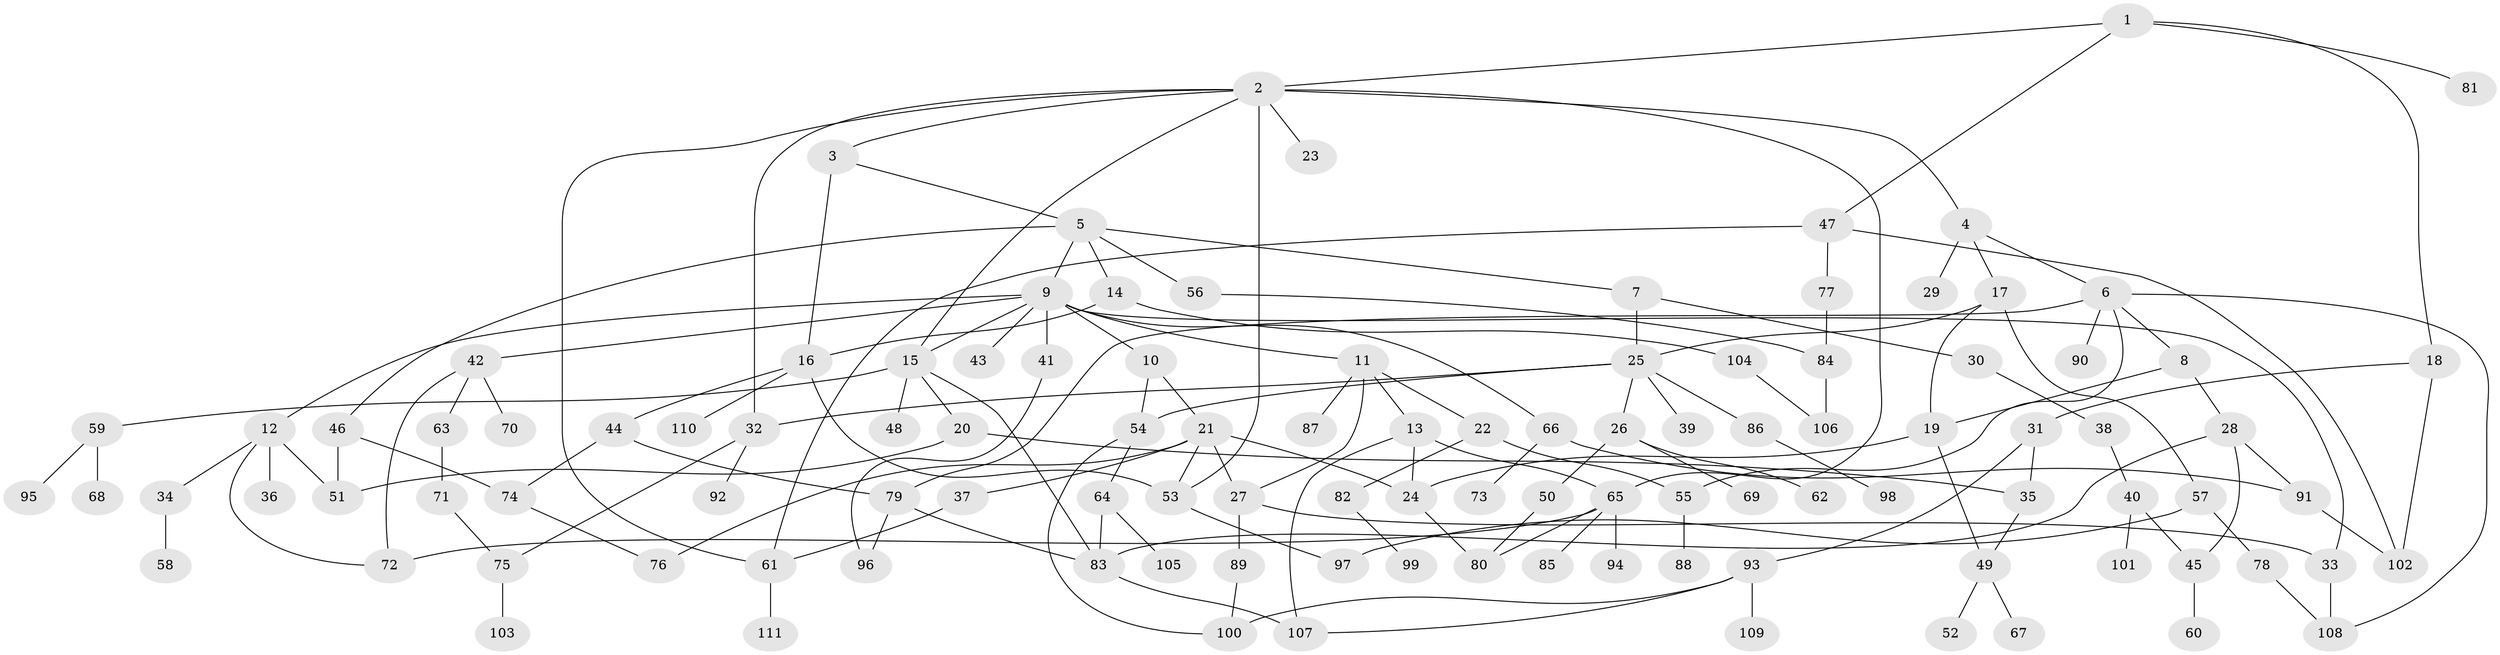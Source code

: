// Generated by graph-tools (version 1.1) at 2025/42/03/09/25 04:42:45]
// undirected, 111 vertices, 155 edges
graph export_dot {
graph [start="1"]
  node [color=gray90,style=filled];
  1;
  2;
  3;
  4;
  5;
  6;
  7;
  8;
  9;
  10;
  11;
  12;
  13;
  14;
  15;
  16;
  17;
  18;
  19;
  20;
  21;
  22;
  23;
  24;
  25;
  26;
  27;
  28;
  29;
  30;
  31;
  32;
  33;
  34;
  35;
  36;
  37;
  38;
  39;
  40;
  41;
  42;
  43;
  44;
  45;
  46;
  47;
  48;
  49;
  50;
  51;
  52;
  53;
  54;
  55;
  56;
  57;
  58;
  59;
  60;
  61;
  62;
  63;
  64;
  65;
  66;
  67;
  68;
  69;
  70;
  71;
  72;
  73;
  74;
  75;
  76;
  77;
  78;
  79;
  80;
  81;
  82;
  83;
  84;
  85;
  86;
  87;
  88;
  89;
  90;
  91;
  92;
  93;
  94;
  95;
  96;
  97;
  98;
  99;
  100;
  101;
  102;
  103;
  104;
  105;
  106;
  107;
  108;
  109;
  110;
  111;
  1 -- 2;
  1 -- 18;
  1 -- 47;
  1 -- 81;
  2 -- 3;
  2 -- 4;
  2 -- 23;
  2 -- 32;
  2 -- 61;
  2 -- 65;
  2 -- 15;
  2 -- 53;
  3 -- 5;
  3 -- 16;
  4 -- 6;
  4 -- 17;
  4 -- 29;
  5 -- 7;
  5 -- 9;
  5 -- 14;
  5 -- 46;
  5 -- 56;
  6 -- 8;
  6 -- 55;
  6 -- 90;
  6 -- 79;
  6 -- 108;
  7 -- 30;
  7 -- 25;
  8 -- 19;
  8 -- 28;
  9 -- 10;
  9 -- 11;
  9 -- 12;
  9 -- 15;
  9 -- 33;
  9 -- 41;
  9 -- 42;
  9 -- 43;
  9 -- 66;
  10 -- 21;
  10 -- 54;
  11 -- 13;
  11 -- 22;
  11 -- 87;
  11 -- 27;
  12 -- 34;
  12 -- 36;
  12 -- 72;
  12 -- 51;
  13 -- 65;
  13 -- 24;
  13 -- 107;
  14 -- 16;
  14 -- 104;
  15 -- 20;
  15 -- 48;
  15 -- 59;
  15 -- 83;
  16 -- 44;
  16 -- 110;
  16 -- 53;
  17 -- 25;
  17 -- 57;
  17 -- 19;
  18 -- 31;
  18 -- 102;
  19 -- 49;
  19 -- 24;
  20 -- 35;
  20 -- 51;
  21 -- 24;
  21 -- 27;
  21 -- 37;
  21 -- 53;
  21 -- 76;
  22 -- 82;
  22 -- 55;
  24 -- 80;
  25 -- 26;
  25 -- 39;
  25 -- 86;
  25 -- 32;
  25 -- 54;
  26 -- 50;
  26 -- 62;
  26 -- 69;
  27 -- 89;
  27 -- 33;
  28 -- 91;
  28 -- 83;
  28 -- 45;
  30 -- 38;
  31 -- 93;
  31 -- 35;
  32 -- 75;
  32 -- 92;
  33 -- 108;
  34 -- 58;
  35 -- 49;
  37 -- 61;
  38 -- 40;
  40 -- 45;
  40 -- 101;
  41 -- 96;
  42 -- 63;
  42 -- 70;
  42 -- 72;
  44 -- 74;
  44 -- 79;
  45 -- 60;
  46 -- 51;
  46 -- 74;
  47 -- 77;
  47 -- 61;
  47 -- 102;
  49 -- 52;
  49 -- 67;
  50 -- 80;
  53 -- 97;
  54 -- 64;
  54 -- 100;
  55 -- 88;
  56 -- 84;
  57 -- 78;
  57 -- 97;
  59 -- 68;
  59 -- 95;
  61 -- 111;
  63 -- 71;
  64 -- 105;
  64 -- 83;
  65 -- 85;
  65 -- 94;
  65 -- 72;
  65 -- 80;
  66 -- 73;
  66 -- 91;
  71 -- 75;
  74 -- 76;
  75 -- 103;
  77 -- 84;
  78 -- 108;
  79 -- 83;
  79 -- 96;
  82 -- 99;
  83 -- 107;
  84 -- 106;
  86 -- 98;
  89 -- 100;
  91 -- 102;
  93 -- 109;
  93 -- 100;
  93 -- 107;
  104 -- 106;
}

